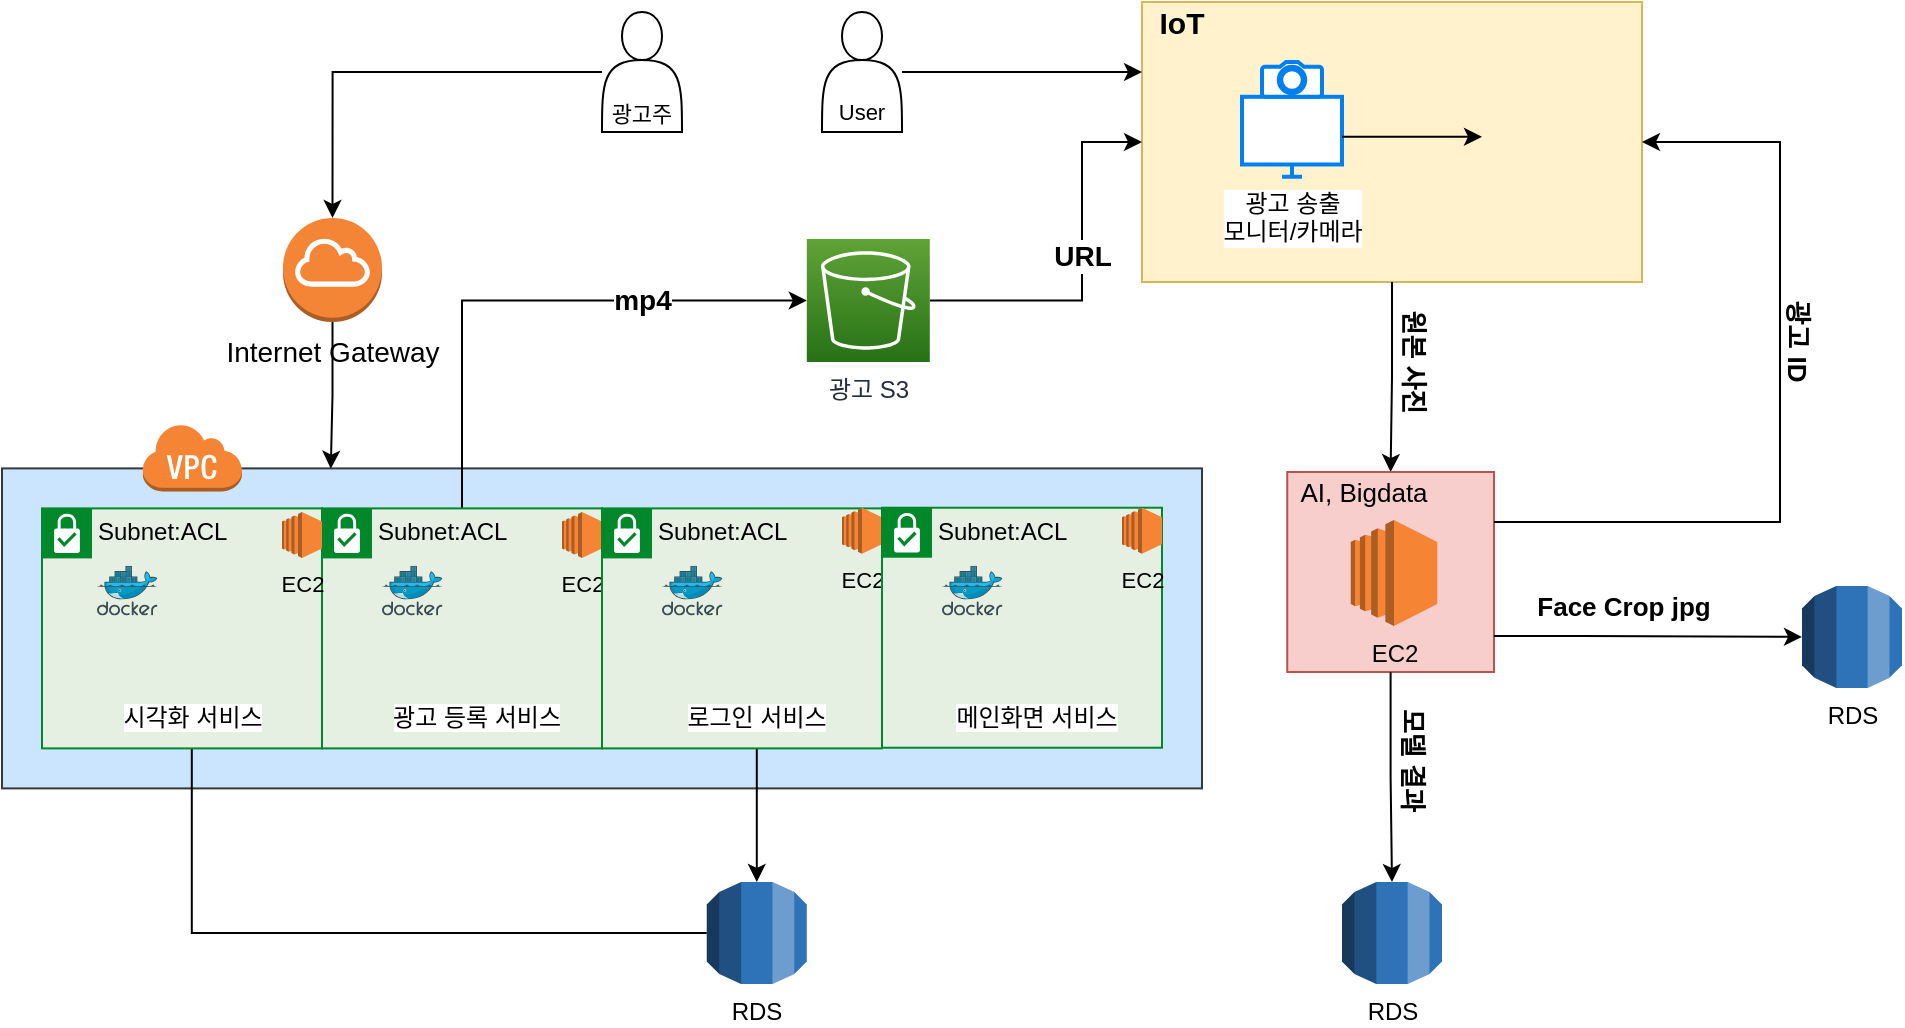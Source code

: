 <mxfile version="14.7.0" type="github">
  <diagram id="4jmj68S6x0aWC6QBNpU3" name="Page-1">
    <mxGraphModel dx="2692" dy="548" grid="1" gridSize="10" guides="1" tooltips="1" connect="1" arrows="1" fold="1" page="1" pageScale="1" pageWidth="827" pageHeight="1169" math="0" shadow="0">
      <root>
        <mxCell id="0" />
        <mxCell id="1" parent="0" />
        <mxCell id="Qap0fLW_GG_LP9776kVZ-2" value="Subnet:ACL" style="shape=mxgraph.ibm.box;prType=subnet;fontStyle=0;verticalAlign=top;align=left;spacingLeft=32;spacingTop=4;fillColor=#E6F0E2;rounded=0;whiteSpace=wrap;html=1;strokeColor=#00882B;strokeWidth=1;dashed=0;container=1;spacing=-4;collapsible=0;expand=0;recursiveResize=0;" vertex="1" parent="1">
          <mxGeometry x="-690" y="293.2" width="140" height="120" as="geometry" />
        </mxCell>
        <mxCell id="bCeK4MnwxXuD67tKos-r-20" value="" style="rounded=0;whiteSpace=wrap;html=1;fillColor=#cce5ff;strokeColor=#36393d;" parent="1" vertex="1">
          <mxGeometry x="-850" y="273.2" width="600" height="160" as="geometry" />
        </mxCell>
        <mxCell id="bCeK4MnwxXuD67tKos-r-1" value="" style="group" parent="1" vertex="1" connectable="0">
          <mxGeometry x="-280" y="40" width="250" height="140" as="geometry" />
        </mxCell>
        <mxCell id="bCeK4MnwxXuD67tKos-r-2" value="" style="rounded=0;whiteSpace=wrap;html=1;fillColor=#fff2cc;strokeColor=#d6b656;" parent="bCeK4MnwxXuD67tKos-r-1" vertex="1">
          <mxGeometry width="250" height="140" as="geometry" />
        </mxCell>
        <mxCell id="bCeK4MnwxXuD67tKos-r-3" value="" style="group" parent="bCeK4MnwxXuD67tKos-r-1" vertex="1" connectable="0">
          <mxGeometry x="50" y="30" width="50" height="57.4" as="geometry" />
        </mxCell>
        <mxCell id="bCeK4MnwxXuD67tKos-r-4" value="광고 송출 &lt;br&gt;모니터/카메라" style="html=1;verticalLabelPosition=bottom;align=center;labelBackgroundColor=#ffffff;verticalAlign=top;strokeWidth=2;strokeColor=#0080F0;shadow=0;dashed=0;shape=mxgraph.ios7.icons.monitor;" parent="bCeK4MnwxXuD67tKos-r-3" vertex="1">
          <mxGeometry y="17.4" width="50" height="40" as="geometry" />
        </mxCell>
        <mxCell id="bCeK4MnwxXuD67tKos-r-5" value="" style="html=1;verticalLabelPosition=bottom;align=center;labelBackgroundColor=#ffffff;verticalAlign=top;strokeWidth=2;strokeColor=#0080F0;shadow=0;dashed=0;shape=mxgraph.ios7.icons.camera;" parent="bCeK4MnwxXuD67tKos-r-3" vertex="1">
          <mxGeometry x="10" width="30" height="17.4" as="geometry" />
        </mxCell>
        <mxCell id="bCeK4MnwxXuD67tKos-r-6" value="" style="shape=image;html=1;verticalAlign=top;verticalLabelPosition=bottom;labelBackgroundColor=#ffffff;imageAspect=0;aspect=fixed;image=https://cdn4.iconfinder.com/data/icons/logos-and-brands/512/272_Raspberry_Pi_logo-128.png" parent="bCeK4MnwxXuD67tKos-r-1" vertex="1">
          <mxGeometry x="170" y="34.9" width="65" height="65" as="geometry" />
        </mxCell>
        <mxCell id="bCeK4MnwxXuD67tKos-r-7" style="edgeStyle=orthogonalEdgeStyle;rounded=0;orthogonalLoop=1;jettySize=auto;html=1;entryX=0;entryY=0.5;entryDx=0;entryDy=0;" parent="bCeK4MnwxXuD67tKos-r-1" source="bCeK4MnwxXuD67tKos-r-4" target="bCeK4MnwxXuD67tKos-r-6" edge="1">
          <mxGeometry relative="1" as="geometry" />
        </mxCell>
        <mxCell id="bCeK4MnwxXuD67tKos-r-8" value="&lt;font style=&quot;font-size: 15px&quot;&gt;&lt;b&gt;IoT&lt;/b&gt;&lt;/font&gt;" style="text;html=1;fillColor=none;align=center;verticalAlign=middle;whiteSpace=wrap;rounded=0;" parent="bCeK4MnwxXuD67tKos-r-1" vertex="1">
          <mxGeometry width="40" height="20" as="geometry" />
        </mxCell>
        <mxCell id="bCeK4MnwxXuD67tKos-r-9" style="edgeStyle=orthogonalEdgeStyle;rounded=0;orthogonalLoop=1;jettySize=auto;html=1;entryX=0.5;entryY=0;entryDx=0;entryDy=0;" parent="1" source="bCeK4MnwxXuD67tKos-r-2" target="bCeK4MnwxXuD67tKos-r-13" edge="1">
          <mxGeometry relative="1" as="geometry">
            <mxPoint x="79" y="110.0" as="targetPoint" />
          </mxGeometry>
        </mxCell>
        <mxCell id="bCeK4MnwxXuD67tKos-r-10" style="edgeStyle=orthogonalEdgeStyle;rounded=0;orthogonalLoop=1;jettySize=auto;html=1;entryX=0;entryY=0.25;entryDx=0;entryDy=0;" parent="1" source="bCeK4MnwxXuD67tKos-r-11" target="bCeK4MnwxXuD67tKos-r-2" edge="1">
          <mxGeometry relative="1" as="geometry" />
        </mxCell>
        <mxCell id="bCeK4MnwxXuD67tKos-r-12" value="" style="group" parent="1" vertex="1" connectable="0">
          <mxGeometry x="-214" y="275" width="120" height="101" as="geometry" />
        </mxCell>
        <mxCell id="bCeK4MnwxXuD67tKos-r-13" value="" style="rounded=0;whiteSpace=wrap;html=1;strokeColor=#b85450;fillColor=#f8cecc;" parent="bCeK4MnwxXuD67tKos-r-12" vertex="1">
          <mxGeometry x="6.62" width="103.37" height="100" as="geometry" />
        </mxCell>
        <mxCell id="bCeK4MnwxXuD67tKos-r-14" value="&lt;font style=&quot;font-size: 13px&quot;&gt;AI, Bigdata&lt;/font&gt;" style="text;html=1;fillColor=none;align=center;verticalAlign=middle;whiteSpace=wrap;rounded=0;" parent="bCeK4MnwxXuD67tKos-r-12" vertex="1">
          <mxGeometry x="6.62" width="75.63" height="20" as="geometry" />
        </mxCell>
        <mxCell id="bCeK4MnwxXuD67tKos-r-15" value="EC2" style="outlineConnect=0;dashed=0;verticalLabelPosition=bottom;verticalAlign=top;align=center;html=1;shape=mxgraph.aws3.ec2;fillColor=#F58534;gradientColor=none;strokeColor=#000000;" parent="bCeK4MnwxXuD67tKos-r-12" vertex="1">
          <mxGeometry x="38.38" y="24" width="43.25" height="53" as="geometry" />
        </mxCell>
        <mxCell id="bCeK4MnwxXuD67tKos-r-16" value="&lt;font size=&quot;1&quot;&gt;&lt;b style=&quot;font-size: 13px&quot;&gt;원본 사진&lt;/b&gt;&lt;/font&gt;" style="text;html=1;strokeColor=none;fillColor=none;align=center;verticalAlign=middle;whiteSpace=wrap;rounded=0;rotation=90;" parent="1" vertex="1">
          <mxGeometry x="-176.5" y="210" width="65" height="20" as="geometry" />
        </mxCell>
        <mxCell id="bCeK4MnwxXuD67tKos-r-17" value="&lt;span style=&quot;font-size: 13px&quot;&gt;&lt;b&gt;광고 ID&lt;/b&gt;&lt;/span&gt;" style="text;html=1;strokeColor=none;fillColor=none;align=center;verticalAlign=middle;whiteSpace=wrap;rounded=0;rotation=90;" parent="1" vertex="1">
          <mxGeometry x="23" y="200" width="50" height="20" as="geometry" />
        </mxCell>
        <mxCell id="bCeK4MnwxXuD67tKos-r-22" value="" style="outlineConnect=0;dashed=0;verticalLabelPosition=bottom;verticalAlign=top;align=center;html=1;shape=mxgraph.aws3.virtual_private_cloud;fillColor=#F58534;gradientColor=none;strokeColor=#000000;" parent="1" vertex="1">
          <mxGeometry x="-780" y="250.7" width="50" height="34" as="geometry" />
        </mxCell>
        <mxCell id="bCeK4MnwxXuD67tKos-r-23" value="&lt;font style=&quot;font-size: 14px&quot;&gt;&lt;b&gt;URL&lt;/b&gt;&lt;/font&gt;" style="edgeStyle=orthogonalEdgeStyle;rounded=0;orthogonalLoop=1;jettySize=auto;html=1;entryX=0;entryY=0.5;entryDx=0;entryDy=0;exitX=1;exitY=0.5;exitDx=0;exitDy=0;exitPerimeter=0;" parent="1" source="bCeK4MnwxXuD67tKos-r-24" target="bCeK4MnwxXuD67tKos-r-2" edge="1">
          <mxGeometry x="0.061" relative="1" as="geometry">
            <mxPoint as="offset" />
            <mxPoint x="-370" y="530" as="targetPoint" />
            <Array as="points">
              <mxPoint x="-310" y="189" />
              <mxPoint x="-310" y="110" />
            </Array>
          </mxGeometry>
        </mxCell>
        <mxCell id="bCeK4MnwxXuD67tKos-r-24" value="광고 S3" style="points=[[0,0,0],[0.25,0,0],[0.5,0,0],[0.75,0,0],[1,0,0],[0,1,0],[0.25,1,0],[0.5,1,0],[0.75,1,0],[1,1,0],[0,0.25,0],[0,0.5,0],[0,0.75,0],[1,0.25,0],[1,0.5,0],[1,0.75,0]];outlineConnect=0;fontColor=#232F3E;gradientColor=#60A337;gradientDirection=north;fillColor=#277116;strokeColor=#ffffff;dashed=0;verticalLabelPosition=bottom;verticalAlign=top;align=center;html=1;fontSize=12;fontStyle=0;aspect=fixed;shape=mxgraph.aws4.resourceIcon;resIcon=mxgraph.aws4.s3;" parent="1" vertex="1">
          <mxGeometry x="-447.6" y="158.5" width="61.5" height="61.5" as="geometry" />
        </mxCell>
        <mxCell id="bCeK4MnwxXuD67tKos-r-25" value="&lt;b&gt;&lt;font style=&quot;font-size: 13px&quot;&gt;모델 결과&lt;/font&gt;&lt;/b&gt;" style="text;html=1;strokeColor=none;fillColor=none;align=center;verticalAlign=middle;whiteSpace=wrap;rounded=0;rotation=90;" parent="1" vertex="1">
          <mxGeometry x="-184.7" y="410" width="80" height="20" as="geometry" />
        </mxCell>
        <mxCell id="bCeK4MnwxXuD67tKos-r-35" style="edgeStyle=orthogonalEdgeStyle;rounded=0;orthogonalLoop=1;jettySize=auto;html=1;entryX=1;entryY=0.5;entryDx=0;entryDy=0;" parent="1" source="bCeK4MnwxXuD67tKos-r-13" target="bCeK4MnwxXuD67tKos-r-2" edge="1">
          <mxGeometry relative="1" as="geometry">
            <Array as="points">
              <mxPoint x="39" y="300" />
              <mxPoint x="39" y="110" />
            </Array>
            <mxPoint x="39" y="233" as="targetPoint" />
          </mxGeometry>
        </mxCell>
        <mxCell id="bCeK4MnwxXuD67tKos-r-36" value="&lt;span style=&quot;font-size: 13px&quot;&gt;&lt;b&gt;Face Crop jpg&lt;/b&gt;&lt;/span&gt;" style="text;html=1;strokeColor=none;fillColor=none;align=center;verticalAlign=middle;whiteSpace=wrap;rounded=0;rotation=0;" parent="1" vertex="1">
          <mxGeometry x="-94" y="331.95" width="110" height="20" as="geometry" />
        </mxCell>
        <mxCell id="bCeK4MnwxXuD67tKos-r-41" style="edgeStyle=orthogonalEdgeStyle;rounded=0;orthogonalLoop=1;jettySize=auto;html=1;" parent="1" source="bCeK4MnwxXuD67tKos-r-42" target="bCeK4MnwxXuD67tKos-r-51" edge="1">
          <mxGeometry relative="1" as="geometry" />
        </mxCell>
        <mxCell id="bCeK4MnwxXuD67tKos-r-42" value="RDS" style="outlineConnect=0;dashed=0;verticalLabelPosition=bottom;verticalAlign=top;align=center;html=1;shape=mxgraph.aws3.rds;fillColor=#2E73B8;gradientColor=none;" parent="1" vertex="1">
          <mxGeometry x="-497.6" y="480" width="50" height="51" as="geometry" />
        </mxCell>
        <mxCell id="bCeK4MnwxXuD67tKos-r-43" style="edgeStyle=orthogonalEdgeStyle;rounded=0;orthogonalLoop=1;jettySize=auto;html=1;entryX=0.5;entryY=0;entryDx=0;entryDy=0;entryPerimeter=0;" parent="1" source="bCeK4MnwxXuD67tKos-r-40" target="bCeK4MnwxXuD67tKos-r-42" edge="1">
          <mxGeometry relative="1" as="geometry">
            <Array as="points">
              <mxPoint x="-473" y="480" />
            </Array>
          </mxGeometry>
        </mxCell>
        <mxCell id="bCeK4MnwxXuD67tKos-r-44" value="RDS" style="outlineConnect=0;dashed=0;verticalLabelPosition=bottom;verticalAlign=top;align=center;html=1;shape=mxgraph.aws3.rds;fillColor=#2E73B8;gradientColor=none;" parent="1" vertex="1">
          <mxGeometry x="-180" y="480" width="50" height="51" as="geometry" />
        </mxCell>
        <mxCell id="bCeK4MnwxXuD67tKos-r-45" style="edgeStyle=orthogonalEdgeStyle;rounded=0;orthogonalLoop=1;jettySize=auto;html=1;entryX=0.5;entryY=0;entryDx=0;entryDy=0;entryPerimeter=0;" parent="1" source="bCeK4MnwxXuD67tKos-r-13" target="bCeK4MnwxXuD67tKos-r-44" edge="1">
          <mxGeometry relative="1" as="geometry" />
        </mxCell>
        <mxCell id="bCeK4MnwxXuD67tKos-r-46" value="RDS" style="outlineConnect=0;dashed=0;verticalLabelPosition=bottom;verticalAlign=top;align=center;html=1;shape=mxgraph.aws3.rds;fillColor=#2E73B8;gradientColor=none;" parent="1" vertex="1">
          <mxGeometry x="50" y="331.95" width="50" height="51" as="geometry" />
        </mxCell>
        <mxCell id="bCeK4MnwxXuD67tKos-r-47" style="edgeStyle=orthogonalEdgeStyle;rounded=0;orthogonalLoop=1;jettySize=auto;html=1;entryX=0;entryY=0.5;entryDx=0;entryDy=0;entryPerimeter=0;" parent="1" source="bCeK4MnwxXuD67tKos-r-13" target="bCeK4MnwxXuD67tKos-r-46" edge="1">
          <mxGeometry relative="1" as="geometry">
            <Array as="points">
              <mxPoint x="-60" y="357" />
              <mxPoint x="-60" y="357" />
            </Array>
          </mxGeometry>
        </mxCell>
        <mxCell id="Qap0fLW_GG_LP9776kVZ-1" value="Subnet:ACL" style="shape=mxgraph.ibm.box;prType=subnet;fontStyle=0;verticalAlign=top;align=left;spacingLeft=32;spacingTop=4;fillColor=#E6F0E2;rounded=0;whiteSpace=wrap;html=1;strokeColor=#00882B;strokeWidth=1;dashed=0;container=1;spacing=-4;collapsible=0;expand=0;recursiveResize=0;" vertex="1" parent="1">
          <mxGeometry x="-830" y="293.2" width="140" height="120" as="geometry" />
        </mxCell>
        <mxCell id="bCeK4MnwxXuD67tKos-r-48" value="" style="group" parent="1" vertex="1" connectable="0">
          <mxGeometry x="-802.5" y="321.9" width="95" height="77.5" as="geometry" />
        </mxCell>
        <mxCell id="bCeK4MnwxXuD67tKos-r-49" value="" style="group" parent="bCeK4MnwxXuD67tKos-r-48" vertex="1" connectable="0">
          <mxGeometry width="95" height="77.5" as="geometry" />
        </mxCell>
        <mxCell id="bCeK4MnwxXuD67tKos-r-50" value="" style="aspect=fixed;html=1;points=[];align=center;image;fontSize=12;image=img/lib/mscae/Docker.svg;strokeColor=#000000;" parent="bCeK4MnwxXuD67tKos-r-49" vertex="1">
          <mxGeometry width="30.289" height="24.84" as="geometry" />
        </mxCell>
        <mxCell id="bCeK4MnwxXuD67tKos-r-51" value="시각화 서비스" style="shape=image;html=1;verticalAlign=top;verticalLabelPosition=bottom;labelBackgroundColor=#ffffff;imageAspect=0;aspect=fixed;image=https://cdn4.iconfinder.com/data/icons/logos-brands-5/24/flask-128.png;strokeColor=#000000;" parent="bCeK4MnwxXuD67tKos-r-49" vertex="1">
          <mxGeometry x="24.893" y="16.898" width="45.022" height="45.022" as="geometry" />
        </mxCell>
        <mxCell id="Qap0fLW_GG_LP9776kVZ-25" value="&lt;font style=&quot;font-size: 14px&quot;&gt;&lt;b&gt;mp4&lt;/b&gt;&lt;/font&gt;" style="edgeStyle=orthogonalEdgeStyle;rounded=0;orthogonalLoop=1;jettySize=auto;html=1;entryX=0;entryY=0.5;entryDx=0;entryDy=0;entryPerimeter=0;" edge="1" parent="1" source="Qap0fLW_GG_LP9776kVZ-6" target="bCeK4MnwxXuD67tKos-r-24">
          <mxGeometry x="0.404" relative="1" as="geometry">
            <Array as="points">
              <mxPoint x="-620" y="189" />
            </Array>
            <mxPoint as="offset" />
          </mxGeometry>
        </mxCell>
        <mxCell id="Qap0fLW_GG_LP9776kVZ-6" value="Subnet:ACL" style="shape=mxgraph.ibm.box;prType=subnet;fontStyle=0;verticalAlign=top;align=left;spacingLeft=32;spacingTop=4;fillColor=#E6F0E2;rounded=0;whiteSpace=wrap;html=1;strokeColor=#00882B;strokeWidth=1;dashed=0;container=1;spacing=-4;collapsible=0;expand=0;recursiveResize=0;" vertex="1" parent="1">
          <mxGeometry x="-690" y="293.2" width="140" height="120" as="geometry" />
        </mxCell>
        <mxCell id="Qap0fLW_GG_LP9776kVZ-41" value="EC2" style="outlineConnect=0;dashed=0;verticalLabelPosition=bottom;verticalAlign=top;align=center;html=1;shape=mxgraph.aws3.ec2;fillColor=#F58534;gradientColor=none;fontSize=11;" vertex="1" parent="Qap0fLW_GG_LP9776kVZ-6">
          <mxGeometry x="120" y="1.8" width="20" height="23" as="geometry" />
        </mxCell>
        <mxCell id="bCeK4MnwxXuD67tKos-r-31" value="" style="group" parent="1" vertex="1" connectable="0">
          <mxGeometry x="-660" y="321.9" width="80" height="61.92" as="geometry" />
        </mxCell>
        <mxCell id="bCeK4MnwxXuD67tKos-r-32" value="" style="group" parent="bCeK4MnwxXuD67tKos-r-31" vertex="1" connectable="0">
          <mxGeometry width="70" height="61.92" as="geometry" />
        </mxCell>
        <mxCell id="bCeK4MnwxXuD67tKos-r-33" value="" style="aspect=fixed;html=1;points=[];align=center;image;fontSize=12;image=img/lib/mscae/Docker.svg;strokeColor=#000000;" parent="bCeK4MnwxXuD67tKos-r-32" vertex="1">
          <mxGeometry width="30.289" height="24.84" as="geometry" />
        </mxCell>
        <mxCell id="bCeK4MnwxXuD67tKos-r-34" value="광고 등록 서비스" style="shape=image;html=1;verticalAlign=top;verticalLabelPosition=bottom;labelBackgroundColor=#ffffff;imageAspect=0;aspect=fixed;image=https://cdn4.iconfinder.com/data/icons/logos-brands-5/24/flask-128.png;strokeColor=#000000;" parent="bCeK4MnwxXuD67tKos-r-32" vertex="1">
          <mxGeometry x="24.893" y="16.898" width="45.022" height="45.022" as="geometry" />
        </mxCell>
        <mxCell id="Qap0fLW_GG_LP9776kVZ-8" value="Subnet:ACL" style="shape=mxgraph.ibm.box;prType=subnet;fontStyle=0;verticalAlign=top;align=left;spacingLeft=32;spacingTop=4;fillColor=#E6F0E2;rounded=0;whiteSpace=wrap;html=1;strokeColor=#00882B;strokeWidth=1;dashed=0;container=1;spacing=-4;collapsible=0;expand=0;recursiveResize=0;" vertex="1" parent="1">
          <mxGeometry x="-550" y="293.2" width="140" height="120" as="geometry" />
        </mxCell>
        <mxCell id="bCeK4MnwxXuD67tKos-r-37" value="" style="group" parent="Qap0fLW_GG_LP9776kVZ-8" vertex="1" connectable="0">
          <mxGeometry x="30" y="28.7" width="80" height="61.92" as="geometry" />
        </mxCell>
        <mxCell id="bCeK4MnwxXuD67tKos-r-38" value="" style="group" parent="bCeK4MnwxXuD67tKos-r-37" vertex="1" connectable="0">
          <mxGeometry width="70" height="61.92" as="geometry" />
        </mxCell>
        <mxCell id="bCeK4MnwxXuD67tKos-r-39" value="" style="aspect=fixed;html=1;points=[];align=center;image;fontSize=12;image=img/lib/mscae/Docker.svg;strokeColor=#000000;" parent="bCeK4MnwxXuD67tKos-r-38" vertex="1">
          <mxGeometry width="30.289" height="24.84" as="geometry" />
        </mxCell>
        <mxCell id="bCeK4MnwxXuD67tKos-r-40" value="로그인 서비스" style="shape=image;html=1;verticalAlign=top;verticalLabelPosition=bottom;labelBackgroundColor=#ffffff;imageAspect=0;aspect=fixed;image=https://cdn4.iconfinder.com/data/icons/logos-brands-5/24/flask-128.png;strokeColor=#000000;" parent="bCeK4MnwxXuD67tKos-r-38" vertex="1">
          <mxGeometry x="24.893" y="16.898" width="45.022" height="45.022" as="geometry" />
        </mxCell>
        <mxCell id="Qap0fLW_GG_LP9776kVZ-40" value="EC2" style="outlineConnect=0;dashed=0;verticalLabelPosition=bottom;verticalAlign=top;align=center;html=1;shape=mxgraph.aws3.ec2;fillColor=#F58534;gradientColor=none;fontSize=11;" vertex="1" parent="Qap0fLW_GG_LP9776kVZ-8">
          <mxGeometry x="120" y="-0.34" width="20" height="23" as="geometry" />
        </mxCell>
        <mxCell id="Qap0fLW_GG_LP9776kVZ-20" value="Subnet:ACL" style="shape=mxgraph.ibm.box;prType=subnet;fontStyle=0;verticalAlign=top;align=left;spacingLeft=32;spacingTop=4;fillColor=#E6F0E2;rounded=0;whiteSpace=wrap;html=1;strokeColor=#00882B;strokeWidth=1;dashed=0;container=1;spacing=-4;collapsible=0;expand=0;recursiveResize=0;" vertex="1" parent="1">
          <mxGeometry x="-410" y="292.86" width="140" height="120" as="geometry" />
        </mxCell>
        <mxCell id="bCeK4MnwxXuD67tKos-r-26" value="" style="group" parent="Qap0fLW_GG_LP9776kVZ-20" vertex="1" connectable="0">
          <mxGeometry x="30" y="29.04" width="80" height="61.92" as="geometry" />
        </mxCell>
        <mxCell id="bCeK4MnwxXuD67tKos-r-27" value="" style="group" parent="bCeK4MnwxXuD67tKos-r-26" vertex="1" connectable="0">
          <mxGeometry width="70" height="61.92" as="geometry" />
        </mxCell>
        <mxCell id="bCeK4MnwxXuD67tKos-r-28" value="" style="aspect=fixed;html=1;points=[];align=center;image;fontSize=12;image=img/lib/mscae/Docker.svg;strokeColor=#000000;" parent="bCeK4MnwxXuD67tKos-r-27" vertex="1">
          <mxGeometry width="30.289" height="24.84" as="geometry" />
        </mxCell>
        <mxCell id="bCeK4MnwxXuD67tKos-r-29" value="메인화면 서비스" style="shape=image;html=1;verticalAlign=top;verticalLabelPosition=bottom;labelBackgroundColor=#ffffff;imageAspect=0;aspect=fixed;image=https://cdn4.iconfinder.com/data/icons/logos-brands-5/24/flask-128.png;strokeColor=#000000;" parent="bCeK4MnwxXuD67tKos-r-27" vertex="1">
          <mxGeometry x="24.893" y="16.898" width="45.022" height="45.022" as="geometry" />
        </mxCell>
        <mxCell id="Qap0fLW_GG_LP9776kVZ-38" value="EC2" style="outlineConnect=0;dashed=0;verticalLabelPosition=bottom;verticalAlign=top;align=center;html=1;shape=mxgraph.aws3.ec2;fillColor=#F58534;gradientColor=none;fontSize=11;" vertex="1" parent="Qap0fLW_GG_LP9776kVZ-20">
          <mxGeometry x="120" width="20" height="23" as="geometry" />
        </mxCell>
        <mxCell id="Qap0fLW_GG_LP9776kVZ-37" style="edgeStyle=orthogonalEdgeStyle;rounded=0;orthogonalLoop=1;jettySize=auto;html=1;entryX=0.274;entryY=0.001;entryDx=0;entryDy=0;entryPerimeter=0;fontSize=14;" edge="1" parent="1" source="Qap0fLW_GG_LP9776kVZ-30" target="bCeK4MnwxXuD67tKos-r-20">
          <mxGeometry relative="1" as="geometry" />
        </mxCell>
        <mxCell id="Qap0fLW_GG_LP9776kVZ-34" value="" style="group" vertex="1" connectable="0" parent="1">
          <mxGeometry x="-440" y="45" width="40" height="60" as="geometry" />
        </mxCell>
        <mxCell id="bCeK4MnwxXuD67tKos-r-11" value="" style="shape=actor;whiteSpace=wrap;html=1;strokeColor=#000000;" parent="Qap0fLW_GG_LP9776kVZ-34" vertex="1">
          <mxGeometry width="40" height="60" as="geometry" />
        </mxCell>
        <mxCell id="Qap0fLW_GG_LP9776kVZ-33" value="&lt;span style=&quot;font-size: 11px&quot;&gt;User&lt;/span&gt;" style="text;html=1;strokeColor=none;fillColor=none;align=center;verticalAlign=middle;whiteSpace=wrap;rounded=0;fontSize=14;" vertex="1" parent="Qap0fLW_GG_LP9776kVZ-34">
          <mxGeometry y="39" width="40" height="20" as="geometry" />
        </mxCell>
        <mxCell id="Qap0fLW_GG_LP9776kVZ-35" value="" style="group" vertex="1" connectable="0" parent="1">
          <mxGeometry x="-550" y="45" width="40" height="60" as="geometry" />
        </mxCell>
        <mxCell id="Qap0fLW_GG_LP9776kVZ-31" value="" style="shape=actor;whiteSpace=wrap;html=1;strokeColor=#000000;" vertex="1" parent="Qap0fLW_GG_LP9776kVZ-35">
          <mxGeometry width="40" height="60" as="geometry" />
        </mxCell>
        <mxCell id="Qap0fLW_GG_LP9776kVZ-32" value="&lt;font style=&quot;font-size: 11px&quot;&gt;광고주&lt;/font&gt;" style="text;html=1;strokeColor=none;fillColor=none;align=center;verticalAlign=middle;whiteSpace=wrap;rounded=0;fontSize=14;" vertex="1" parent="Qap0fLW_GG_LP9776kVZ-35">
          <mxGeometry y="40" width="40" height="20" as="geometry" />
        </mxCell>
        <mxCell id="Qap0fLW_GG_LP9776kVZ-36" style="edgeStyle=orthogonalEdgeStyle;rounded=0;orthogonalLoop=1;jettySize=auto;html=1;entryX=0.5;entryY=0;entryDx=0;entryDy=0;entryPerimeter=0;fontSize=14;" edge="1" parent="1" source="Qap0fLW_GG_LP9776kVZ-31" target="Qap0fLW_GG_LP9776kVZ-30">
          <mxGeometry relative="1" as="geometry" />
        </mxCell>
        <mxCell id="Qap0fLW_GG_LP9776kVZ-30" value="Internet Gateway" style="outlineConnect=0;dashed=0;verticalLabelPosition=bottom;verticalAlign=top;align=center;html=1;shape=mxgraph.aws3.internet_gateway;fillColor=#F58536;gradientColor=none;fontSize=14;" vertex="1" parent="1">
          <mxGeometry x="-709.5" y="148" width="49.5" height="52" as="geometry" />
        </mxCell>
        <mxCell id="Qap0fLW_GG_LP9776kVZ-39" value="EC2" style="outlineConnect=0;dashed=0;verticalLabelPosition=bottom;verticalAlign=top;align=center;html=1;shape=mxgraph.aws3.ec2;fillColor=#F58534;gradientColor=none;fontSize=11;" vertex="1" parent="1">
          <mxGeometry x="-710" y="295" width="20" height="23" as="geometry" />
        </mxCell>
      </root>
    </mxGraphModel>
  </diagram>
</mxfile>
